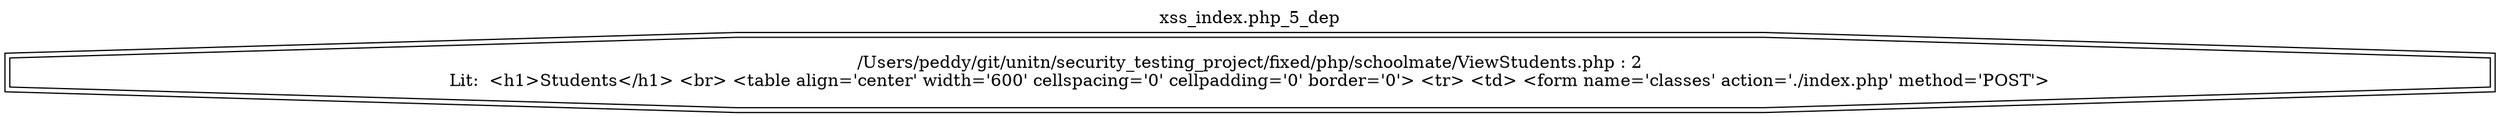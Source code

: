 digraph cfg {
  label="xss_index.php_5_dep";
  labelloc=t;
  n1 [shape=doubleoctagon, label="/Users/peddy/git/unitn/security_testing_project/fixed/php/schoolmate/ViewStudents.php : 2\nLit:  <h1>Students</h1> <br> <table align='center' width='600' cellspacing='0' cellpadding='0' border='0'> <tr> <td> <form name='classes' action='./index.php' method='POST'>\n"];
}
